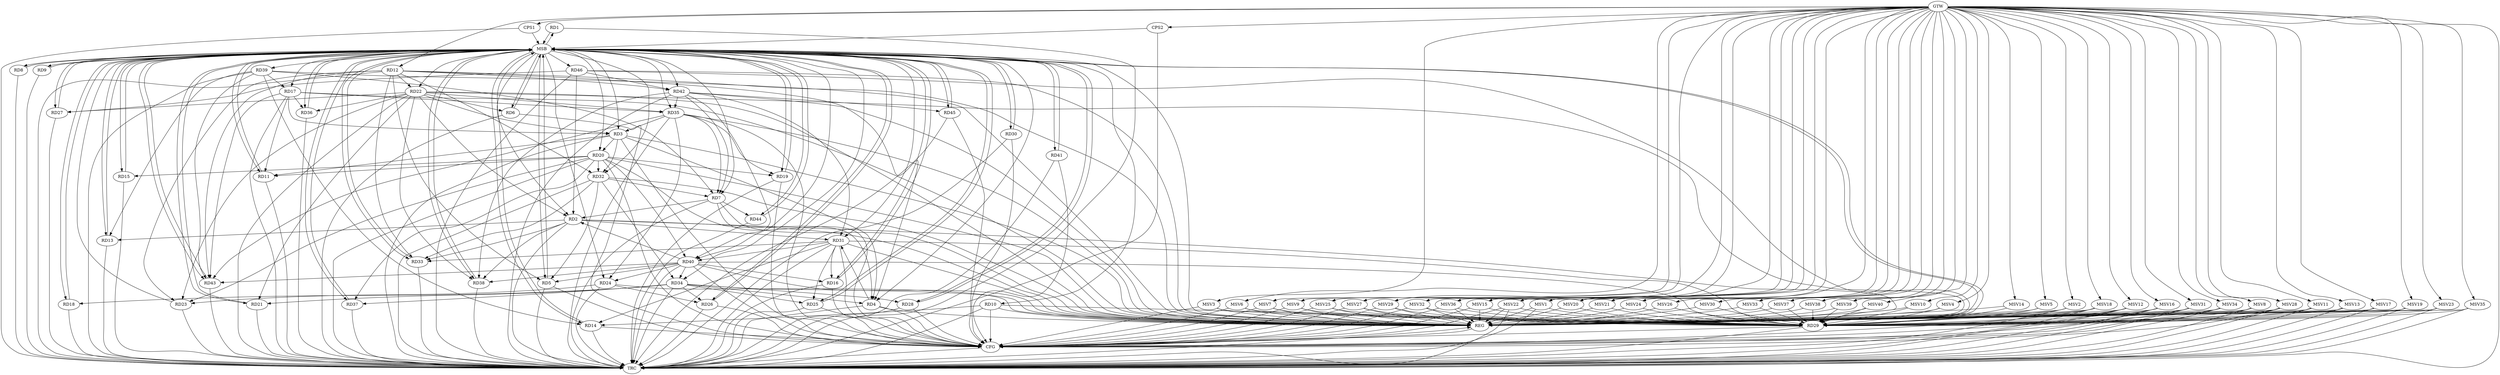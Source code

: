 strict digraph G {
  RD1 [ label="RD1" ];
  RD2 [ label="RD2" ];
  RD3 [ label="RD3" ];
  RD4 [ label="RD4" ];
  RD5 [ label="RD5" ];
  RD6 [ label="RD6" ];
  RD7 [ label="RD7" ];
  RD8 [ label="RD8" ];
  RD9 [ label="RD9" ];
  RD10 [ label="RD10" ];
  RD11 [ label="RD11" ];
  RD12 [ label="RD12" ];
  RD13 [ label="RD13" ];
  RD14 [ label="RD14" ];
  RD15 [ label="RD15" ];
  RD16 [ label="RD16" ];
  RD17 [ label="RD17" ];
  RD18 [ label="RD18" ];
  RD19 [ label="RD19" ];
  RD20 [ label="RD20" ];
  RD21 [ label="RD21" ];
  RD22 [ label="RD22" ];
  RD23 [ label="RD23" ];
  RD24 [ label="RD24" ];
  RD25 [ label="RD25" ];
  RD26 [ label="RD26" ];
  RD27 [ label="RD27" ];
  RD28 [ label="RD28" ];
  RD29 [ label="RD29" ];
  RD30 [ label="RD30" ];
  RD31 [ label="RD31" ];
  RD32 [ label="RD32" ];
  RD33 [ label="RD33" ];
  RD34 [ label="RD34" ];
  RD35 [ label="RD35" ];
  RD36 [ label="RD36" ];
  RD37 [ label="RD37" ];
  RD38 [ label="RD38" ];
  RD39 [ label="RD39" ];
  RD40 [ label="RD40" ];
  RD41 [ label="RD41" ];
  RD42 [ label="RD42" ];
  RD43 [ label="RD43" ];
  RD44 [ label="RD44" ];
  RD45 [ label="RD45" ];
  RD46 [ label="RD46" ];
  CPS1 [ label="CPS1" ];
  CPS2 [ label="CPS2" ];
  GTW [ label="GTW" ];
  REG [ label="REG" ];
  MSB [ label="MSB" ];
  CFG [ label="CFG" ];
  TRC [ label="TRC" ];
  MSV1 [ label="MSV1" ];
  MSV2 [ label="MSV2" ];
  MSV3 [ label="MSV3" ];
  MSV4 [ label="MSV4" ];
  MSV5 [ label="MSV5" ];
  MSV6 [ label="MSV6" ];
  MSV7 [ label="MSV7" ];
  MSV8 [ label="MSV8" ];
  MSV9 [ label="MSV9" ];
  MSV10 [ label="MSV10" ];
  MSV11 [ label="MSV11" ];
  MSV12 [ label="MSV12" ];
  MSV13 [ label="MSV13" ];
  MSV14 [ label="MSV14" ];
  MSV15 [ label="MSV15" ];
  MSV16 [ label="MSV16" ];
  MSV17 [ label="MSV17" ];
  MSV18 [ label="MSV18" ];
  MSV19 [ label="MSV19" ];
  MSV20 [ label="MSV20" ];
  MSV21 [ label="MSV21" ];
  MSV22 [ label="MSV22" ];
  MSV23 [ label="MSV23" ];
  MSV24 [ label="MSV24" ];
  MSV25 [ label="MSV25" ];
  MSV26 [ label="MSV26" ];
  MSV27 [ label="MSV27" ];
  MSV28 [ label="MSV28" ];
  MSV29 [ label="MSV29" ];
  MSV30 [ label="MSV30" ];
  MSV31 [ label="MSV31" ];
  MSV32 [ label="MSV32" ];
  MSV33 [ label="MSV33" ];
  MSV34 [ label="MSV34" ];
  MSV35 [ label="MSV35" ];
  MSV36 [ label="MSV36" ];
  MSV37 [ label="MSV37" ];
  MSV38 [ label="MSV38" ];
  MSV39 [ label="MSV39" ];
  MSV40 [ label="MSV40" ];
  RD7 -> RD2;
  RD2 -> RD13;
  RD22 -> RD2;
  RD2 -> RD29;
  RD2 -> RD31;
  RD2 -> RD33;
  RD2 -> RD38;
  RD40 -> RD2;
  RD46 -> RD2;
  RD3 -> RD4;
  RD3 -> RD11;
  RD17 -> RD3;
  RD3 -> RD20;
  RD22 -> RD3;
  RD3 -> RD32;
  RD35 -> RD3;
  RD12 -> RD4;
  RD20 -> RD4;
  RD4 -> RD31;
  RD34 -> RD4;
  RD12 -> RD5;
  RD32 -> RD5;
  RD40 -> RD5;
  RD22 -> RD6;
  RD32 -> RD7;
  RD35 -> RD7;
  RD39 -> RD7;
  RD42 -> RD7;
  RD7 -> RD44;
  RD10 -> RD14;
  RD10 -> RD29;
  RD17 -> RD11;
  RD20 -> RD11;
  RD12 -> RD22;
  RD12 -> RD23;
  RD12 -> RD32;
  RD12 -> RD33;
  RD12 -> RD42;
  RD12 -> RD43;
  RD39 -> RD13;
  RD31 -> RD14;
  RD39 -> RD14;
  RD20 -> RD15;
  RD31 -> RD16;
  RD40 -> RD16;
  RD17 -> RD35;
  RD17 -> RD36;
  RD39 -> RD17;
  RD17 -> RD43;
  RD34 -> RD18;
  RD20 -> RD19;
  RD35 -> RD19;
  RD20 -> RD23;
  RD20 -> RD32;
  RD20 -> RD37;
  RD20 -> RD40;
  RD22 -> RD21;
  RD34 -> RD21;
  RD22 -> RD23;
  RD22 -> RD27;
  RD22 -> RD29;
  RD22 -> RD35;
  RD22 -> RD36;
  RD22 -> RD38;
  RD24 -> RD23;
  RD24 -> RD26;
  RD35 -> RD24;
  RD40 -> RD24;
  RD31 -> RD25;
  RD34 -> RD25;
  RD34 -> RD26;
  RD46 -> RD27;
  RD34 -> RD28;
  RD31 -> RD29;
  RD40 -> RD29;
  RD46 -> RD29;
  RD31 -> RD33;
  RD31 -> RD40;
  RD42 -> RD31;
  RD32 -> RD33;
  RD32 -> RD34;
  RD34 -> RD37;
  RD40 -> RD34;
  RD42 -> RD35;
  RD35 -> RD43;
  RD40 -> RD38;
  RD42 -> RD38;
  RD39 -> RD43;
  RD42 -> RD40;
  RD40 -> RD43;
  RD42 -> RD45;
  RD46 -> RD42;
  GTW -> RD12;
  GTW -> CPS1;
  GTW -> CPS2;
  RD2 -> REG;
  RD3 -> REG;
  RD4 -> REG;
  RD7 -> REG;
  RD10 -> REG;
  RD12 -> REG;
  RD17 -> REG;
  RD20 -> REG;
  RD22 -> REG;
  RD24 -> REG;
  RD31 -> REG;
  RD32 -> REG;
  RD34 -> REG;
  RD35 -> REG;
  RD39 -> REG;
  RD40 -> REG;
  RD42 -> REG;
  RD46 -> REG;
  RD1 -> MSB;
  MSB -> RD2;
  MSB -> RD4;
  MSB -> RD42;
  MSB -> RD45;
  MSB -> REG;
  RD5 -> MSB;
  MSB -> RD10;
  MSB -> RD16;
  MSB -> RD38;
  RD6 -> MSB;
  MSB -> RD1;
  RD8 -> MSB;
  MSB -> RD5;
  RD9 -> MSB;
  MSB -> RD7;
  MSB -> RD15;
  MSB -> RD17;
  MSB -> RD28;
  RD11 -> MSB;
  MSB -> RD3;
  RD13 -> MSB;
  MSB -> RD6;
  MSB -> RD29;
  MSB -> RD31;
  MSB -> RD33;
  MSB -> RD34;
  MSB -> RD35;
  RD14 -> MSB;
  MSB -> RD22;
  RD15 -> MSB;
  MSB -> RD18;
  MSB -> RD24;
  MSB -> RD25;
  MSB -> RD30;
  RD16 -> MSB;
  MSB -> RD13;
  MSB -> RD39;
  MSB -> RD43;
  RD18 -> MSB;
  RD19 -> MSB;
  MSB -> RD14;
  MSB -> RD26;
  MSB -> RD46;
  RD21 -> MSB;
  RD23 -> MSB;
  MSB -> RD8;
  MSB -> RD19;
  MSB -> RD41;
  RD25 -> MSB;
  MSB -> RD9;
  MSB -> RD27;
  MSB -> RD32;
  MSB -> RD40;
  MSB -> RD44;
  RD26 -> MSB;
  RD27 -> MSB;
  MSB -> RD20;
  RD28 -> MSB;
  MSB -> RD21;
  RD29 -> MSB;
  RD30 -> MSB;
  MSB -> RD37;
  RD33 -> MSB;
  RD36 -> MSB;
  RD37 -> MSB;
  RD38 -> MSB;
  RD41 -> MSB;
  MSB -> RD11;
  RD43 -> MSB;
  RD44 -> MSB;
  RD45 -> MSB;
  MSB -> RD36;
  CPS1 -> MSB;
  CPS2 -> MSB;
  RD7 -> CFG;
  RD5 -> CFG;
  RD41 -> CFG;
  RD3 -> CFG;
  RD6 -> CFG;
  RD26 -> CFG;
  RD19 -> CFG;
  RD4 -> CFG;
  RD16 -> CFG;
  RD20 -> CFG;
  RD45 -> CFG;
  RD10 -> CFG;
  RD40 -> CFG;
  RD28 -> CFG;
  RD29 -> CFG;
  RD14 -> CFG;
  RD25 -> CFG;
  RD30 -> CFG;
  RD35 -> CFG;
  RD31 -> CFG;
  REG -> CFG;
  RD1 -> TRC;
  RD2 -> TRC;
  RD3 -> TRC;
  RD4 -> TRC;
  RD5 -> TRC;
  RD6 -> TRC;
  RD7 -> TRC;
  RD8 -> TRC;
  RD9 -> TRC;
  RD10 -> TRC;
  RD11 -> TRC;
  RD12 -> TRC;
  RD13 -> TRC;
  RD14 -> TRC;
  RD15 -> TRC;
  RD16 -> TRC;
  RD17 -> TRC;
  RD18 -> TRC;
  RD19 -> TRC;
  RD20 -> TRC;
  RD21 -> TRC;
  RD22 -> TRC;
  RD23 -> TRC;
  RD24 -> TRC;
  RD25 -> TRC;
  RD26 -> TRC;
  RD27 -> TRC;
  RD28 -> TRC;
  RD29 -> TRC;
  RD30 -> TRC;
  RD31 -> TRC;
  RD32 -> TRC;
  RD33 -> TRC;
  RD34 -> TRC;
  RD35 -> TRC;
  RD36 -> TRC;
  RD37 -> TRC;
  RD38 -> TRC;
  RD39 -> TRC;
  RD40 -> TRC;
  RD41 -> TRC;
  RD42 -> TRC;
  RD43 -> TRC;
  RD44 -> TRC;
  RD45 -> TRC;
  RD46 -> TRC;
  CPS1 -> TRC;
  CPS2 -> TRC;
  GTW -> TRC;
  CFG -> TRC;
  TRC -> REG;
  MSV1 -> RD29;
  MSV2 -> RD29;
  GTW -> MSV1;
  MSV1 -> REG;
  MSV1 -> TRC;
  GTW -> MSV2;
  MSV2 -> REG;
  MSV2 -> TRC;
  MSV3 -> RD29;
  MSV4 -> RD29;
  MSV5 -> RD29;
  MSV6 -> RD29;
  MSV7 -> RD29;
  MSV8 -> RD29;
  MSV9 -> RD29;
  GTW -> MSV3;
  MSV3 -> REG;
  MSV3 -> CFG;
  GTW -> MSV4;
  MSV4 -> REG;
  GTW -> MSV5;
  MSV5 -> REG;
  GTW -> MSV6;
  MSV6 -> REG;
  MSV6 -> CFG;
  GTW -> MSV7;
  MSV7 -> REG;
  MSV7 -> CFG;
  GTW -> MSV8;
  MSV8 -> REG;
  MSV8 -> TRC;
  GTW -> MSV9;
  MSV9 -> REG;
  MSV9 -> CFG;
  MSV10 -> RD29;
  MSV11 -> RD29;
  MSV12 -> RD29;
  MSV13 -> RD29;
  GTW -> MSV10;
  MSV10 -> REG;
  GTW -> MSV11;
  MSV11 -> REG;
  MSV11 -> TRC;
  GTW -> MSV12;
  MSV12 -> REG;
  MSV12 -> TRC;
  MSV12 -> CFG;
  GTW -> MSV13;
  MSV13 -> REG;
  MSV13 -> TRC;
  MSV14 -> RD29;
  GTW -> MSV14;
  MSV14 -> REG;
  MSV15 -> RD29;
  MSV16 -> RD29;
  MSV17 -> RD29;
  GTW -> MSV15;
  MSV15 -> REG;
  MSV15 -> CFG;
  GTW -> MSV16;
  MSV16 -> REG;
  MSV16 -> TRC;
  MSV16 -> CFG;
  GTW -> MSV17;
  MSV17 -> REG;
  MSV17 -> TRC;
  MSV18 -> RD29;
  MSV19 -> RD29;
  MSV20 -> RD29;
  MSV21 -> RD29;
  GTW -> MSV18;
  MSV18 -> REG;
  MSV18 -> TRC;
  MSV18 -> CFG;
  GTW -> MSV19;
  MSV19 -> REG;
  MSV19 -> TRC;
  GTW -> MSV20;
  MSV20 -> REG;
  GTW -> MSV21;
  MSV21 -> REG;
  MSV22 -> RD29;
  MSV23 -> RD29;
  GTW -> MSV22;
  MSV22 -> REG;
  MSV22 -> TRC;
  MSV22 -> CFG;
  GTW -> MSV23;
  MSV23 -> REG;
  MSV23 -> TRC;
  MSV24 -> RD29;
  GTW -> MSV24;
  MSV24 -> REG;
  MSV25 -> RD29;
  MSV26 -> RD29;
  MSV27 -> RD29;
  MSV28 -> RD29;
  GTW -> MSV25;
  MSV25 -> REG;
  MSV25 -> CFG;
  GTW -> MSV26;
  MSV26 -> REG;
  GTW -> MSV27;
  MSV27 -> REG;
  MSV27 -> CFG;
  GTW -> MSV28;
  MSV28 -> REG;
  MSV28 -> TRC;
  MSV28 -> CFG;
  MSV29 -> RD29;
  GTW -> MSV29;
  MSV29 -> REG;
  MSV29 -> CFG;
  MSV30 -> RD29;
  MSV31 -> RD29;
  GTW -> MSV30;
  MSV30 -> REG;
  GTW -> MSV31;
  MSV31 -> REG;
  MSV31 -> TRC;
  MSV31 -> CFG;
  MSV32 -> RD29;
  GTW -> MSV32;
  MSV32 -> REG;
  MSV32 -> CFG;
  MSV33 -> RD29;
  MSV34 -> RD29;
  GTW -> MSV33;
  MSV33 -> REG;
  GTW -> MSV34;
  MSV34 -> REG;
  MSV34 -> TRC;
  MSV34 -> CFG;
  MSV35 -> RD29;
  GTW -> MSV35;
  MSV35 -> REG;
  MSV35 -> TRC;
  MSV36 -> RD29;
  MSV37 -> RD29;
  GTW -> MSV36;
  MSV36 -> REG;
  MSV36 -> CFG;
  GTW -> MSV37;
  MSV37 -> REG;
  MSV38 -> RD29;
  MSV39 -> RD29;
  MSV40 -> RD29;
  GTW -> MSV38;
  MSV38 -> REG;
  GTW -> MSV39;
  MSV39 -> REG;
  GTW -> MSV40;
  MSV40 -> REG;
}
